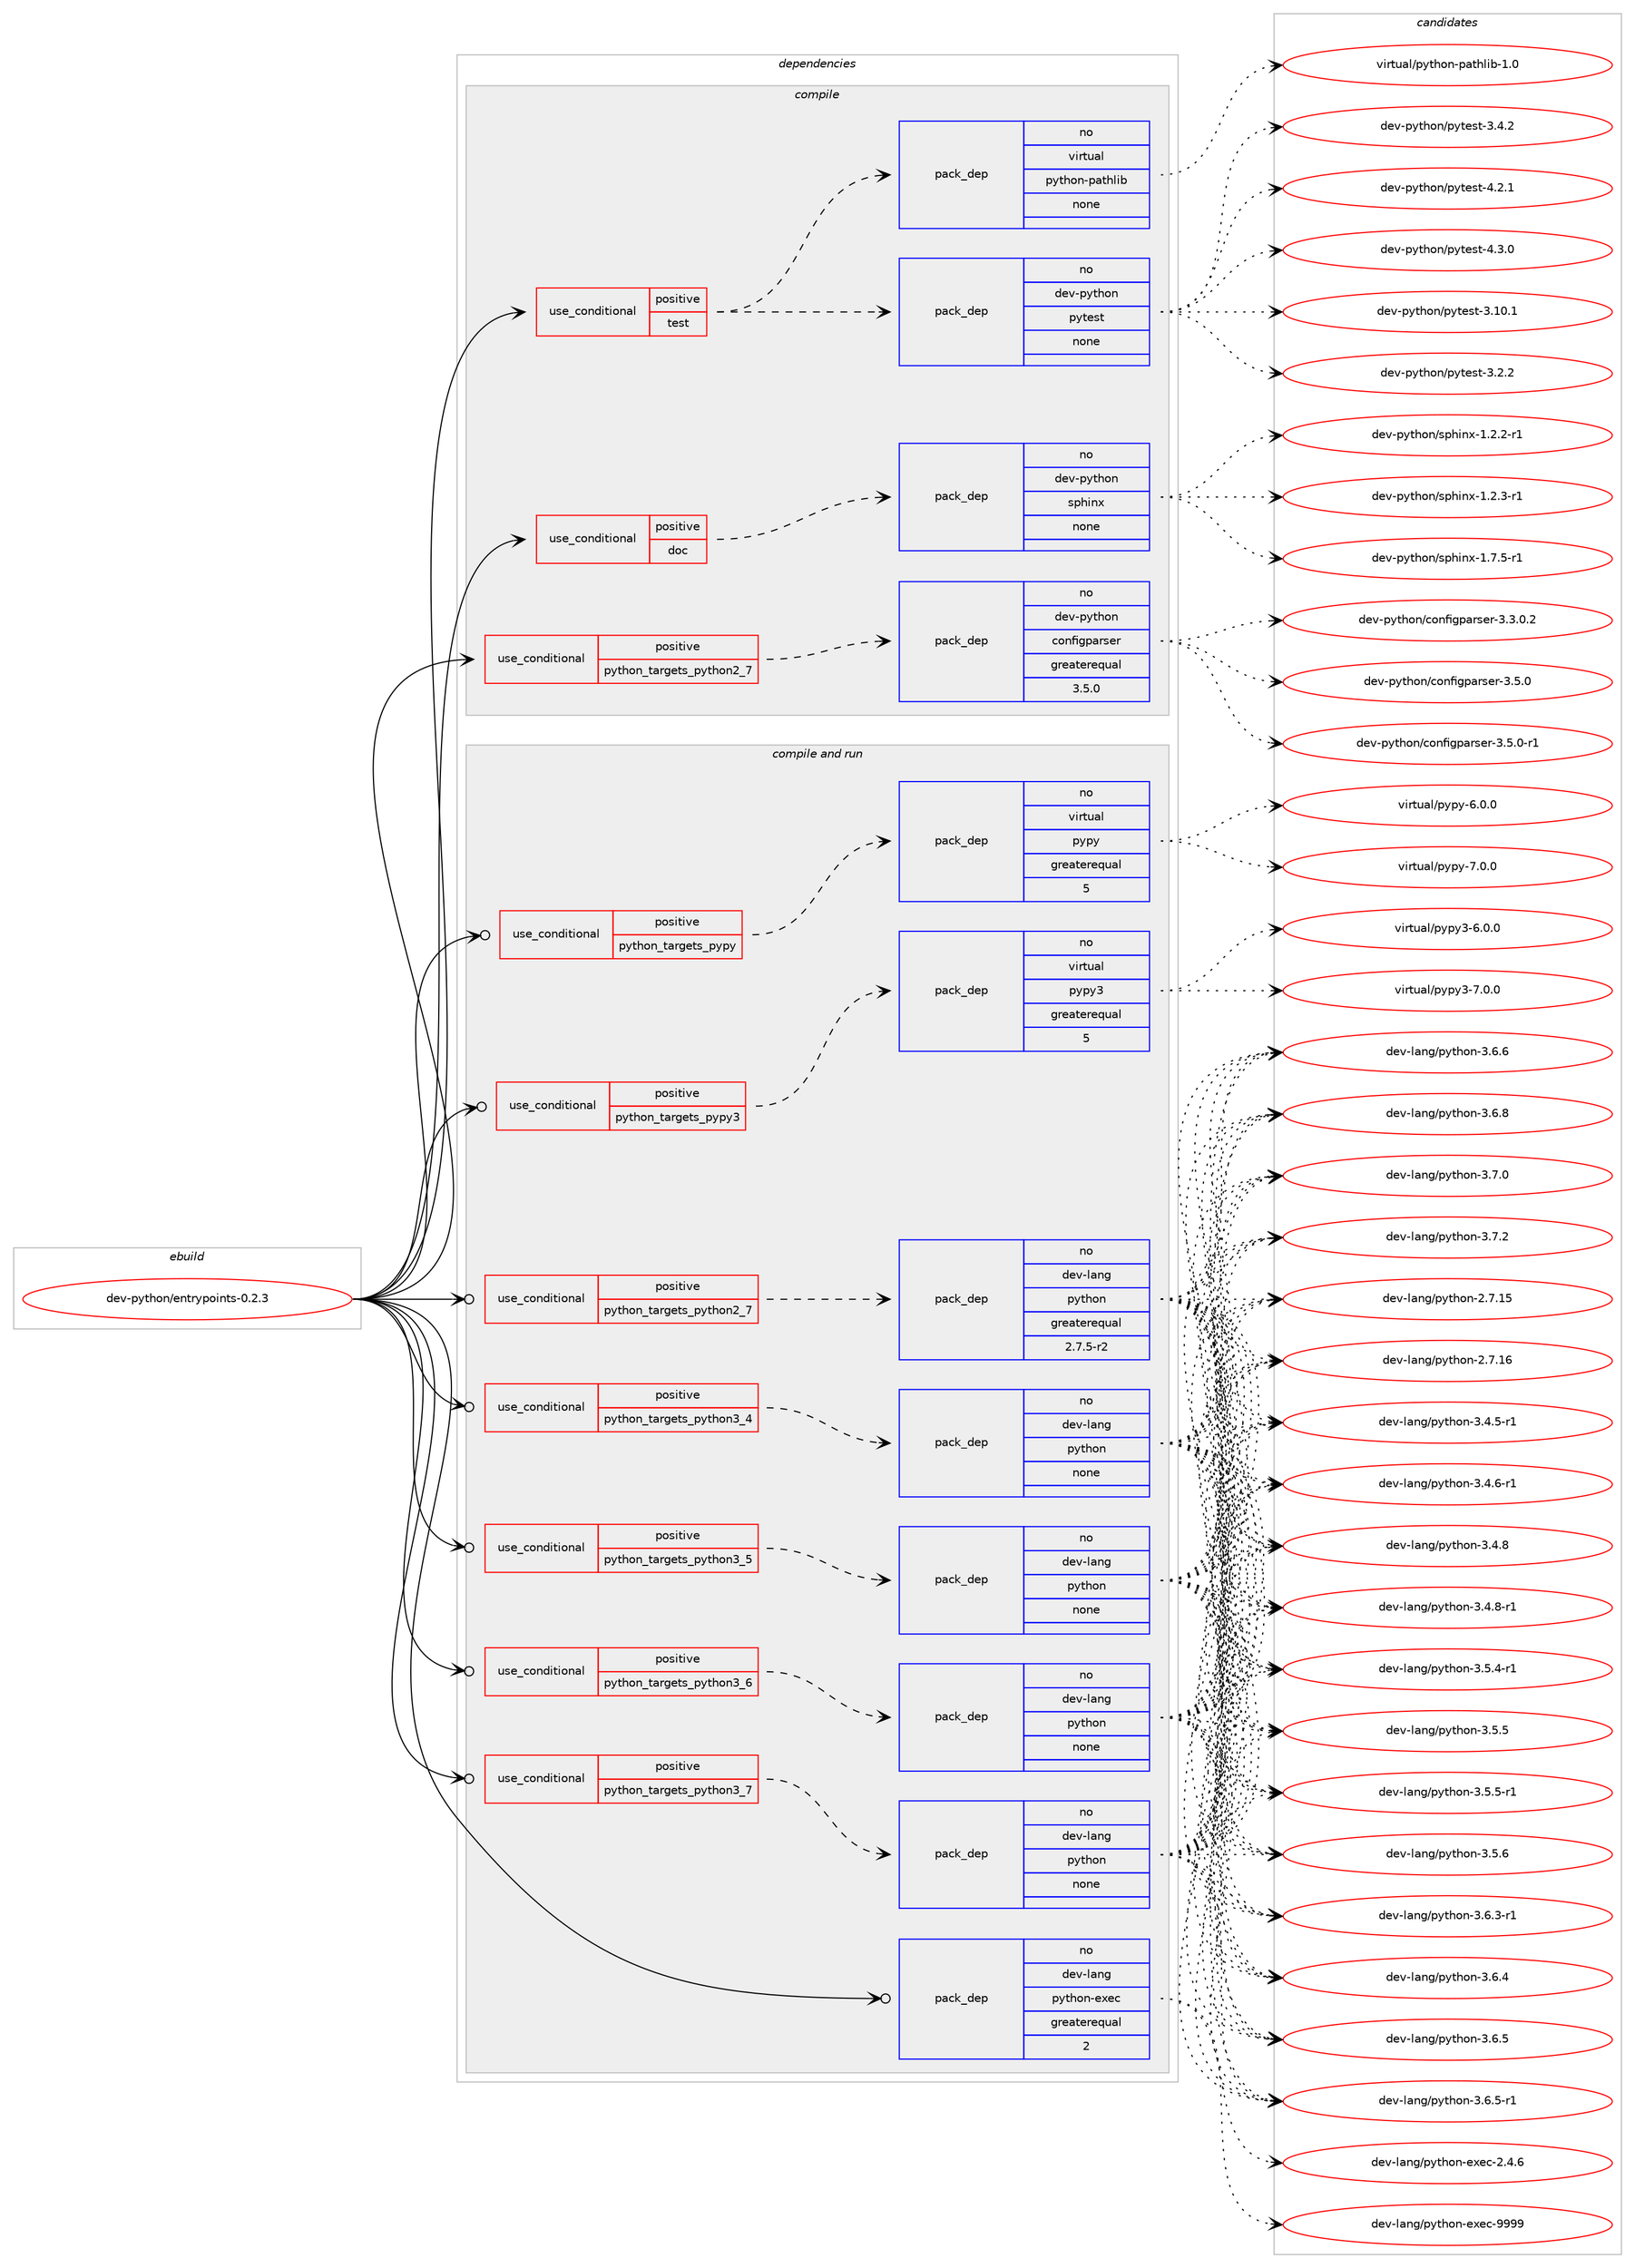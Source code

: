 digraph prolog {

# *************
# Graph options
# *************

newrank=true;
concentrate=true;
compound=true;
graph [rankdir=LR,fontname=Helvetica,fontsize=10,ranksep=1.5];#, ranksep=2.5, nodesep=0.2];
edge  [arrowhead=vee];
node  [fontname=Helvetica,fontsize=10];

# **********
# The ebuild
# **********

subgraph cluster_leftcol {
color=gray;
rank=same;
label=<<i>ebuild</i>>;
id [label="dev-python/entrypoints-0.2.3", color=red, width=4, href="../dev-python/entrypoints-0.2.3.svg"];
}

# ****************
# The dependencies
# ****************

subgraph cluster_midcol {
color=gray;
label=<<i>dependencies</i>>;
subgraph cluster_compile {
fillcolor="#eeeeee";
style=filled;
label=<<i>compile</i>>;
subgraph cond373904 {
dependency1407973 [label=<<TABLE BORDER="0" CELLBORDER="1" CELLSPACING="0" CELLPADDING="4"><TR><TD ROWSPAN="3" CELLPADDING="10">use_conditional</TD></TR><TR><TD>positive</TD></TR><TR><TD>doc</TD></TR></TABLE>>, shape=none, color=red];
subgraph pack1010811 {
dependency1407974 [label=<<TABLE BORDER="0" CELLBORDER="1" CELLSPACING="0" CELLPADDING="4" WIDTH="220"><TR><TD ROWSPAN="6" CELLPADDING="30">pack_dep</TD></TR><TR><TD WIDTH="110">no</TD></TR><TR><TD>dev-python</TD></TR><TR><TD>sphinx</TD></TR><TR><TD>none</TD></TR><TR><TD></TD></TR></TABLE>>, shape=none, color=blue];
}
dependency1407973:e -> dependency1407974:w [weight=20,style="dashed",arrowhead="vee"];
}
id:e -> dependency1407973:w [weight=20,style="solid",arrowhead="vee"];
subgraph cond373905 {
dependency1407975 [label=<<TABLE BORDER="0" CELLBORDER="1" CELLSPACING="0" CELLPADDING="4"><TR><TD ROWSPAN="3" CELLPADDING="10">use_conditional</TD></TR><TR><TD>positive</TD></TR><TR><TD>python_targets_python2_7</TD></TR></TABLE>>, shape=none, color=red];
subgraph pack1010812 {
dependency1407976 [label=<<TABLE BORDER="0" CELLBORDER="1" CELLSPACING="0" CELLPADDING="4" WIDTH="220"><TR><TD ROWSPAN="6" CELLPADDING="30">pack_dep</TD></TR><TR><TD WIDTH="110">no</TD></TR><TR><TD>dev-python</TD></TR><TR><TD>configparser</TD></TR><TR><TD>greaterequal</TD></TR><TR><TD>3.5.0</TD></TR></TABLE>>, shape=none, color=blue];
}
dependency1407975:e -> dependency1407976:w [weight=20,style="dashed",arrowhead="vee"];
}
id:e -> dependency1407975:w [weight=20,style="solid",arrowhead="vee"];
subgraph cond373906 {
dependency1407977 [label=<<TABLE BORDER="0" CELLBORDER="1" CELLSPACING="0" CELLPADDING="4"><TR><TD ROWSPAN="3" CELLPADDING="10">use_conditional</TD></TR><TR><TD>positive</TD></TR><TR><TD>test</TD></TR></TABLE>>, shape=none, color=red];
subgraph pack1010813 {
dependency1407978 [label=<<TABLE BORDER="0" CELLBORDER="1" CELLSPACING="0" CELLPADDING="4" WIDTH="220"><TR><TD ROWSPAN="6" CELLPADDING="30">pack_dep</TD></TR><TR><TD WIDTH="110">no</TD></TR><TR><TD>dev-python</TD></TR><TR><TD>pytest</TD></TR><TR><TD>none</TD></TR><TR><TD></TD></TR></TABLE>>, shape=none, color=blue];
}
dependency1407977:e -> dependency1407978:w [weight=20,style="dashed",arrowhead="vee"];
subgraph pack1010814 {
dependency1407979 [label=<<TABLE BORDER="0" CELLBORDER="1" CELLSPACING="0" CELLPADDING="4" WIDTH="220"><TR><TD ROWSPAN="6" CELLPADDING="30">pack_dep</TD></TR><TR><TD WIDTH="110">no</TD></TR><TR><TD>virtual</TD></TR><TR><TD>python-pathlib</TD></TR><TR><TD>none</TD></TR><TR><TD></TD></TR></TABLE>>, shape=none, color=blue];
}
dependency1407977:e -> dependency1407979:w [weight=20,style="dashed",arrowhead="vee"];
}
id:e -> dependency1407977:w [weight=20,style="solid",arrowhead="vee"];
}
subgraph cluster_compileandrun {
fillcolor="#eeeeee";
style=filled;
label=<<i>compile and run</i>>;
subgraph cond373907 {
dependency1407980 [label=<<TABLE BORDER="0" CELLBORDER="1" CELLSPACING="0" CELLPADDING="4"><TR><TD ROWSPAN="3" CELLPADDING="10">use_conditional</TD></TR><TR><TD>positive</TD></TR><TR><TD>python_targets_pypy</TD></TR></TABLE>>, shape=none, color=red];
subgraph pack1010815 {
dependency1407981 [label=<<TABLE BORDER="0" CELLBORDER="1" CELLSPACING="0" CELLPADDING="4" WIDTH="220"><TR><TD ROWSPAN="6" CELLPADDING="30">pack_dep</TD></TR><TR><TD WIDTH="110">no</TD></TR><TR><TD>virtual</TD></TR><TR><TD>pypy</TD></TR><TR><TD>greaterequal</TD></TR><TR><TD>5</TD></TR></TABLE>>, shape=none, color=blue];
}
dependency1407980:e -> dependency1407981:w [weight=20,style="dashed",arrowhead="vee"];
}
id:e -> dependency1407980:w [weight=20,style="solid",arrowhead="odotvee"];
subgraph cond373908 {
dependency1407982 [label=<<TABLE BORDER="0" CELLBORDER="1" CELLSPACING="0" CELLPADDING="4"><TR><TD ROWSPAN="3" CELLPADDING="10">use_conditional</TD></TR><TR><TD>positive</TD></TR><TR><TD>python_targets_pypy3</TD></TR></TABLE>>, shape=none, color=red];
subgraph pack1010816 {
dependency1407983 [label=<<TABLE BORDER="0" CELLBORDER="1" CELLSPACING="0" CELLPADDING="4" WIDTH="220"><TR><TD ROWSPAN="6" CELLPADDING="30">pack_dep</TD></TR><TR><TD WIDTH="110">no</TD></TR><TR><TD>virtual</TD></TR><TR><TD>pypy3</TD></TR><TR><TD>greaterequal</TD></TR><TR><TD>5</TD></TR></TABLE>>, shape=none, color=blue];
}
dependency1407982:e -> dependency1407983:w [weight=20,style="dashed",arrowhead="vee"];
}
id:e -> dependency1407982:w [weight=20,style="solid",arrowhead="odotvee"];
subgraph cond373909 {
dependency1407984 [label=<<TABLE BORDER="0" CELLBORDER="1" CELLSPACING="0" CELLPADDING="4"><TR><TD ROWSPAN="3" CELLPADDING="10">use_conditional</TD></TR><TR><TD>positive</TD></TR><TR><TD>python_targets_python2_7</TD></TR></TABLE>>, shape=none, color=red];
subgraph pack1010817 {
dependency1407985 [label=<<TABLE BORDER="0" CELLBORDER="1" CELLSPACING="0" CELLPADDING="4" WIDTH="220"><TR><TD ROWSPAN="6" CELLPADDING="30">pack_dep</TD></TR><TR><TD WIDTH="110">no</TD></TR><TR><TD>dev-lang</TD></TR><TR><TD>python</TD></TR><TR><TD>greaterequal</TD></TR><TR><TD>2.7.5-r2</TD></TR></TABLE>>, shape=none, color=blue];
}
dependency1407984:e -> dependency1407985:w [weight=20,style="dashed",arrowhead="vee"];
}
id:e -> dependency1407984:w [weight=20,style="solid",arrowhead="odotvee"];
subgraph cond373910 {
dependency1407986 [label=<<TABLE BORDER="0" CELLBORDER="1" CELLSPACING="0" CELLPADDING="4"><TR><TD ROWSPAN="3" CELLPADDING="10">use_conditional</TD></TR><TR><TD>positive</TD></TR><TR><TD>python_targets_python3_4</TD></TR></TABLE>>, shape=none, color=red];
subgraph pack1010818 {
dependency1407987 [label=<<TABLE BORDER="0" CELLBORDER="1" CELLSPACING="0" CELLPADDING="4" WIDTH="220"><TR><TD ROWSPAN="6" CELLPADDING="30">pack_dep</TD></TR><TR><TD WIDTH="110">no</TD></TR><TR><TD>dev-lang</TD></TR><TR><TD>python</TD></TR><TR><TD>none</TD></TR><TR><TD></TD></TR></TABLE>>, shape=none, color=blue];
}
dependency1407986:e -> dependency1407987:w [weight=20,style="dashed",arrowhead="vee"];
}
id:e -> dependency1407986:w [weight=20,style="solid",arrowhead="odotvee"];
subgraph cond373911 {
dependency1407988 [label=<<TABLE BORDER="0" CELLBORDER="1" CELLSPACING="0" CELLPADDING="4"><TR><TD ROWSPAN="3" CELLPADDING="10">use_conditional</TD></TR><TR><TD>positive</TD></TR><TR><TD>python_targets_python3_5</TD></TR></TABLE>>, shape=none, color=red];
subgraph pack1010819 {
dependency1407989 [label=<<TABLE BORDER="0" CELLBORDER="1" CELLSPACING="0" CELLPADDING="4" WIDTH="220"><TR><TD ROWSPAN="6" CELLPADDING="30">pack_dep</TD></TR><TR><TD WIDTH="110">no</TD></TR><TR><TD>dev-lang</TD></TR><TR><TD>python</TD></TR><TR><TD>none</TD></TR><TR><TD></TD></TR></TABLE>>, shape=none, color=blue];
}
dependency1407988:e -> dependency1407989:w [weight=20,style="dashed",arrowhead="vee"];
}
id:e -> dependency1407988:w [weight=20,style="solid",arrowhead="odotvee"];
subgraph cond373912 {
dependency1407990 [label=<<TABLE BORDER="0" CELLBORDER="1" CELLSPACING="0" CELLPADDING="4"><TR><TD ROWSPAN="3" CELLPADDING="10">use_conditional</TD></TR><TR><TD>positive</TD></TR><TR><TD>python_targets_python3_6</TD></TR></TABLE>>, shape=none, color=red];
subgraph pack1010820 {
dependency1407991 [label=<<TABLE BORDER="0" CELLBORDER="1" CELLSPACING="0" CELLPADDING="4" WIDTH="220"><TR><TD ROWSPAN="6" CELLPADDING="30">pack_dep</TD></TR><TR><TD WIDTH="110">no</TD></TR><TR><TD>dev-lang</TD></TR><TR><TD>python</TD></TR><TR><TD>none</TD></TR><TR><TD></TD></TR></TABLE>>, shape=none, color=blue];
}
dependency1407990:e -> dependency1407991:w [weight=20,style="dashed",arrowhead="vee"];
}
id:e -> dependency1407990:w [weight=20,style="solid",arrowhead="odotvee"];
subgraph cond373913 {
dependency1407992 [label=<<TABLE BORDER="0" CELLBORDER="1" CELLSPACING="0" CELLPADDING="4"><TR><TD ROWSPAN="3" CELLPADDING="10">use_conditional</TD></TR><TR><TD>positive</TD></TR><TR><TD>python_targets_python3_7</TD></TR></TABLE>>, shape=none, color=red];
subgraph pack1010821 {
dependency1407993 [label=<<TABLE BORDER="0" CELLBORDER="1" CELLSPACING="0" CELLPADDING="4" WIDTH="220"><TR><TD ROWSPAN="6" CELLPADDING="30">pack_dep</TD></TR><TR><TD WIDTH="110">no</TD></TR><TR><TD>dev-lang</TD></TR><TR><TD>python</TD></TR><TR><TD>none</TD></TR><TR><TD></TD></TR></TABLE>>, shape=none, color=blue];
}
dependency1407992:e -> dependency1407993:w [weight=20,style="dashed",arrowhead="vee"];
}
id:e -> dependency1407992:w [weight=20,style="solid",arrowhead="odotvee"];
subgraph pack1010822 {
dependency1407994 [label=<<TABLE BORDER="0" CELLBORDER="1" CELLSPACING="0" CELLPADDING="4" WIDTH="220"><TR><TD ROWSPAN="6" CELLPADDING="30">pack_dep</TD></TR><TR><TD WIDTH="110">no</TD></TR><TR><TD>dev-lang</TD></TR><TR><TD>python-exec</TD></TR><TR><TD>greaterequal</TD></TR><TR><TD>2</TD></TR></TABLE>>, shape=none, color=blue];
}
id:e -> dependency1407994:w [weight=20,style="solid",arrowhead="odotvee"];
}
subgraph cluster_run {
fillcolor="#eeeeee";
style=filled;
label=<<i>run</i>>;
}
}

# **************
# The candidates
# **************

subgraph cluster_choices {
rank=same;
color=gray;
label=<<i>candidates</i>>;

subgraph choice1010811 {
color=black;
nodesep=1;
choice10010111845112121116104111110471151121041051101204549465046504511449 [label="dev-python/sphinx-1.2.2-r1", color=red, width=4,href="../dev-python/sphinx-1.2.2-r1.svg"];
choice10010111845112121116104111110471151121041051101204549465046514511449 [label="dev-python/sphinx-1.2.3-r1", color=red, width=4,href="../dev-python/sphinx-1.2.3-r1.svg"];
choice10010111845112121116104111110471151121041051101204549465546534511449 [label="dev-python/sphinx-1.7.5-r1", color=red, width=4,href="../dev-python/sphinx-1.7.5-r1.svg"];
dependency1407974:e -> choice10010111845112121116104111110471151121041051101204549465046504511449:w [style=dotted,weight="100"];
dependency1407974:e -> choice10010111845112121116104111110471151121041051101204549465046514511449:w [style=dotted,weight="100"];
dependency1407974:e -> choice10010111845112121116104111110471151121041051101204549465546534511449:w [style=dotted,weight="100"];
}
subgraph choice1010812 {
color=black;
nodesep=1;
choice100101118451121211161041111104799111110102105103112971141151011144551465146484650 [label="dev-python/configparser-3.3.0.2", color=red, width=4,href="../dev-python/configparser-3.3.0.2.svg"];
choice10010111845112121116104111110479911111010210510311297114115101114455146534648 [label="dev-python/configparser-3.5.0", color=red, width=4,href="../dev-python/configparser-3.5.0.svg"];
choice100101118451121211161041111104799111110102105103112971141151011144551465346484511449 [label="dev-python/configparser-3.5.0-r1", color=red, width=4,href="../dev-python/configparser-3.5.0-r1.svg"];
dependency1407976:e -> choice100101118451121211161041111104799111110102105103112971141151011144551465146484650:w [style=dotted,weight="100"];
dependency1407976:e -> choice10010111845112121116104111110479911111010210510311297114115101114455146534648:w [style=dotted,weight="100"];
dependency1407976:e -> choice100101118451121211161041111104799111110102105103112971141151011144551465346484511449:w [style=dotted,weight="100"];
}
subgraph choice1010813 {
color=black;
nodesep=1;
choice100101118451121211161041111104711212111610111511645514649484649 [label="dev-python/pytest-3.10.1", color=red, width=4,href="../dev-python/pytest-3.10.1.svg"];
choice1001011184511212111610411111047112121116101115116455146504650 [label="dev-python/pytest-3.2.2", color=red, width=4,href="../dev-python/pytest-3.2.2.svg"];
choice1001011184511212111610411111047112121116101115116455146524650 [label="dev-python/pytest-3.4.2", color=red, width=4,href="../dev-python/pytest-3.4.2.svg"];
choice1001011184511212111610411111047112121116101115116455246504649 [label="dev-python/pytest-4.2.1", color=red, width=4,href="../dev-python/pytest-4.2.1.svg"];
choice1001011184511212111610411111047112121116101115116455246514648 [label="dev-python/pytest-4.3.0", color=red, width=4,href="../dev-python/pytest-4.3.0.svg"];
dependency1407978:e -> choice100101118451121211161041111104711212111610111511645514649484649:w [style=dotted,weight="100"];
dependency1407978:e -> choice1001011184511212111610411111047112121116101115116455146504650:w [style=dotted,weight="100"];
dependency1407978:e -> choice1001011184511212111610411111047112121116101115116455146524650:w [style=dotted,weight="100"];
dependency1407978:e -> choice1001011184511212111610411111047112121116101115116455246504649:w [style=dotted,weight="100"];
dependency1407978:e -> choice1001011184511212111610411111047112121116101115116455246514648:w [style=dotted,weight="100"];
}
subgraph choice1010814 {
color=black;
nodesep=1;
choice118105114116117971084711212111610411111045112971161041081059845494648 [label="virtual/python-pathlib-1.0", color=red, width=4,href="../virtual/python-pathlib-1.0.svg"];
dependency1407979:e -> choice118105114116117971084711212111610411111045112971161041081059845494648:w [style=dotted,weight="100"];
}
subgraph choice1010815 {
color=black;
nodesep=1;
choice1181051141161179710847112121112121455446484648 [label="virtual/pypy-6.0.0", color=red, width=4,href="../virtual/pypy-6.0.0.svg"];
choice1181051141161179710847112121112121455546484648 [label="virtual/pypy-7.0.0", color=red, width=4,href="../virtual/pypy-7.0.0.svg"];
dependency1407981:e -> choice1181051141161179710847112121112121455446484648:w [style=dotted,weight="100"];
dependency1407981:e -> choice1181051141161179710847112121112121455546484648:w [style=dotted,weight="100"];
}
subgraph choice1010816 {
color=black;
nodesep=1;
choice118105114116117971084711212111212151455446484648 [label="virtual/pypy3-6.0.0", color=red, width=4,href="../virtual/pypy3-6.0.0.svg"];
choice118105114116117971084711212111212151455546484648 [label="virtual/pypy3-7.0.0", color=red, width=4,href="../virtual/pypy3-7.0.0.svg"];
dependency1407983:e -> choice118105114116117971084711212111212151455446484648:w [style=dotted,weight="100"];
dependency1407983:e -> choice118105114116117971084711212111212151455546484648:w [style=dotted,weight="100"];
}
subgraph choice1010817 {
color=black;
nodesep=1;
choice10010111845108971101034711212111610411111045504655464953 [label="dev-lang/python-2.7.15", color=red, width=4,href="../dev-lang/python-2.7.15.svg"];
choice10010111845108971101034711212111610411111045504655464954 [label="dev-lang/python-2.7.16", color=red, width=4,href="../dev-lang/python-2.7.16.svg"];
choice1001011184510897110103471121211161041111104551465246534511449 [label="dev-lang/python-3.4.5-r1", color=red, width=4,href="../dev-lang/python-3.4.5-r1.svg"];
choice1001011184510897110103471121211161041111104551465246544511449 [label="dev-lang/python-3.4.6-r1", color=red, width=4,href="../dev-lang/python-3.4.6-r1.svg"];
choice100101118451089711010347112121116104111110455146524656 [label="dev-lang/python-3.4.8", color=red, width=4,href="../dev-lang/python-3.4.8.svg"];
choice1001011184510897110103471121211161041111104551465246564511449 [label="dev-lang/python-3.4.8-r1", color=red, width=4,href="../dev-lang/python-3.4.8-r1.svg"];
choice1001011184510897110103471121211161041111104551465346524511449 [label="dev-lang/python-3.5.4-r1", color=red, width=4,href="../dev-lang/python-3.5.4-r1.svg"];
choice100101118451089711010347112121116104111110455146534653 [label="dev-lang/python-3.5.5", color=red, width=4,href="../dev-lang/python-3.5.5.svg"];
choice1001011184510897110103471121211161041111104551465346534511449 [label="dev-lang/python-3.5.5-r1", color=red, width=4,href="../dev-lang/python-3.5.5-r1.svg"];
choice100101118451089711010347112121116104111110455146534654 [label="dev-lang/python-3.5.6", color=red, width=4,href="../dev-lang/python-3.5.6.svg"];
choice1001011184510897110103471121211161041111104551465446514511449 [label="dev-lang/python-3.6.3-r1", color=red, width=4,href="../dev-lang/python-3.6.3-r1.svg"];
choice100101118451089711010347112121116104111110455146544652 [label="dev-lang/python-3.6.4", color=red, width=4,href="../dev-lang/python-3.6.4.svg"];
choice100101118451089711010347112121116104111110455146544653 [label="dev-lang/python-3.6.5", color=red, width=4,href="../dev-lang/python-3.6.5.svg"];
choice1001011184510897110103471121211161041111104551465446534511449 [label="dev-lang/python-3.6.5-r1", color=red, width=4,href="../dev-lang/python-3.6.5-r1.svg"];
choice100101118451089711010347112121116104111110455146544654 [label="dev-lang/python-3.6.6", color=red, width=4,href="../dev-lang/python-3.6.6.svg"];
choice100101118451089711010347112121116104111110455146544656 [label="dev-lang/python-3.6.8", color=red, width=4,href="../dev-lang/python-3.6.8.svg"];
choice100101118451089711010347112121116104111110455146554648 [label="dev-lang/python-3.7.0", color=red, width=4,href="../dev-lang/python-3.7.0.svg"];
choice100101118451089711010347112121116104111110455146554650 [label="dev-lang/python-3.7.2", color=red, width=4,href="../dev-lang/python-3.7.2.svg"];
dependency1407985:e -> choice10010111845108971101034711212111610411111045504655464953:w [style=dotted,weight="100"];
dependency1407985:e -> choice10010111845108971101034711212111610411111045504655464954:w [style=dotted,weight="100"];
dependency1407985:e -> choice1001011184510897110103471121211161041111104551465246534511449:w [style=dotted,weight="100"];
dependency1407985:e -> choice1001011184510897110103471121211161041111104551465246544511449:w [style=dotted,weight="100"];
dependency1407985:e -> choice100101118451089711010347112121116104111110455146524656:w [style=dotted,weight="100"];
dependency1407985:e -> choice1001011184510897110103471121211161041111104551465246564511449:w [style=dotted,weight="100"];
dependency1407985:e -> choice1001011184510897110103471121211161041111104551465346524511449:w [style=dotted,weight="100"];
dependency1407985:e -> choice100101118451089711010347112121116104111110455146534653:w [style=dotted,weight="100"];
dependency1407985:e -> choice1001011184510897110103471121211161041111104551465346534511449:w [style=dotted,weight="100"];
dependency1407985:e -> choice100101118451089711010347112121116104111110455146534654:w [style=dotted,weight="100"];
dependency1407985:e -> choice1001011184510897110103471121211161041111104551465446514511449:w [style=dotted,weight="100"];
dependency1407985:e -> choice100101118451089711010347112121116104111110455146544652:w [style=dotted,weight="100"];
dependency1407985:e -> choice100101118451089711010347112121116104111110455146544653:w [style=dotted,weight="100"];
dependency1407985:e -> choice1001011184510897110103471121211161041111104551465446534511449:w [style=dotted,weight="100"];
dependency1407985:e -> choice100101118451089711010347112121116104111110455146544654:w [style=dotted,weight="100"];
dependency1407985:e -> choice100101118451089711010347112121116104111110455146544656:w [style=dotted,weight="100"];
dependency1407985:e -> choice100101118451089711010347112121116104111110455146554648:w [style=dotted,weight="100"];
dependency1407985:e -> choice100101118451089711010347112121116104111110455146554650:w [style=dotted,weight="100"];
}
subgraph choice1010818 {
color=black;
nodesep=1;
choice10010111845108971101034711212111610411111045504655464953 [label="dev-lang/python-2.7.15", color=red, width=4,href="../dev-lang/python-2.7.15.svg"];
choice10010111845108971101034711212111610411111045504655464954 [label="dev-lang/python-2.7.16", color=red, width=4,href="../dev-lang/python-2.7.16.svg"];
choice1001011184510897110103471121211161041111104551465246534511449 [label="dev-lang/python-3.4.5-r1", color=red, width=4,href="../dev-lang/python-3.4.5-r1.svg"];
choice1001011184510897110103471121211161041111104551465246544511449 [label="dev-lang/python-3.4.6-r1", color=red, width=4,href="../dev-lang/python-3.4.6-r1.svg"];
choice100101118451089711010347112121116104111110455146524656 [label="dev-lang/python-3.4.8", color=red, width=4,href="../dev-lang/python-3.4.8.svg"];
choice1001011184510897110103471121211161041111104551465246564511449 [label="dev-lang/python-3.4.8-r1", color=red, width=4,href="../dev-lang/python-3.4.8-r1.svg"];
choice1001011184510897110103471121211161041111104551465346524511449 [label="dev-lang/python-3.5.4-r1", color=red, width=4,href="../dev-lang/python-3.5.4-r1.svg"];
choice100101118451089711010347112121116104111110455146534653 [label="dev-lang/python-3.5.5", color=red, width=4,href="../dev-lang/python-3.5.5.svg"];
choice1001011184510897110103471121211161041111104551465346534511449 [label="dev-lang/python-3.5.5-r1", color=red, width=4,href="../dev-lang/python-3.5.5-r1.svg"];
choice100101118451089711010347112121116104111110455146534654 [label="dev-lang/python-3.5.6", color=red, width=4,href="../dev-lang/python-3.5.6.svg"];
choice1001011184510897110103471121211161041111104551465446514511449 [label="dev-lang/python-3.6.3-r1", color=red, width=4,href="../dev-lang/python-3.6.3-r1.svg"];
choice100101118451089711010347112121116104111110455146544652 [label="dev-lang/python-3.6.4", color=red, width=4,href="../dev-lang/python-3.6.4.svg"];
choice100101118451089711010347112121116104111110455146544653 [label="dev-lang/python-3.6.5", color=red, width=4,href="../dev-lang/python-3.6.5.svg"];
choice1001011184510897110103471121211161041111104551465446534511449 [label="dev-lang/python-3.6.5-r1", color=red, width=4,href="../dev-lang/python-3.6.5-r1.svg"];
choice100101118451089711010347112121116104111110455146544654 [label="dev-lang/python-3.6.6", color=red, width=4,href="../dev-lang/python-3.6.6.svg"];
choice100101118451089711010347112121116104111110455146544656 [label="dev-lang/python-3.6.8", color=red, width=4,href="../dev-lang/python-3.6.8.svg"];
choice100101118451089711010347112121116104111110455146554648 [label="dev-lang/python-3.7.0", color=red, width=4,href="../dev-lang/python-3.7.0.svg"];
choice100101118451089711010347112121116104111110455146554650 [label="dev-lang/python-3.7.2", color=red, width=4,href="../dev-lang/python-3.7.2.svg"];
dependency1407987:e -> choice10010111845108971101034711212111610411111045504655464953:w [style=dotted,weight="100"];
dependency1407987:e -> choice10010111845108971101034711212111610411111045504655464954:w [style=dotted,weight="100"];
dependency1407987:e -> choice1001011184510897110103471121211161041111104551465246534511449:w [style=dotted,weight="100"];
dependency1407987:e -> choice1001011184510897110103471121211161041111104551465246544511449:w [style=dotted,weight="100"];
dependency1407987:e -> choice100101118451089711010347112121116104111110455146524656:w [style=dotted,weight="100"];
dependency1407987:e -> choice1001011184510897110103471121211161041111104551465246564511449:w [style=dotted,weight="100"];
dependency1407987:e -> choice1001011184510897110103471121211161041111104551465346524511449:w [style=dotted,weight="100"];
dependency1407987:e -> choice100101118451089711010347112121116104111110455146534653:w [style=dotted,weight="100"];
dependency1407987:e -> choice1001011184510897110103471121211161041111104551465346534511449:w [style=dotted,weight="100"];
dependency1407987:e -> choice100101118451089711010347112121116104111110455146534654:w [style=dotted,weight="100"];
dependency1407987:e -> choice1001011184510897110103471121211161041111104551465446514511449:w [style=dotted,weight="100"];
dependency1407987:e -> choice100101118451089711010347112121116104111110455146544652:w [style=dotted,weight="100"];
dependency1407987:e -> choice100101118451089711010347112121116104111110455146544653:w [style=dotted,weight="100"];
dependency1407987:e -> choice1001011184510897110103471121211161041111104551465446534511449:w [style=dotted,weight="100"];
dependency1407987:e -> choice100101118451089711010347112121116104111110455146544654:w [style=dotted,weight="100"];
dependency1407987:e -> choice100101118451089711010347112121116104111110455146544656:w [style=dotted,weight="100"];
dependency1407987:e -> choice100101118451089711010347112121116104111110455146554648:w [style=dotted,weight="100"];
dependency1407987:e -> choice100101118451089711010347112121116104111110455146554650:w [style=dotted,weight="100"];
}
subgraph choice1010819 {
color=black;
nodesep=1;
choice10010111845108971101034711212111610411111045504655464953 [label="dev-lang/python-2.7.15", color=red, width=4,href="../dev-lang/python-2.7.15.svg"];
choice10010111845108971101034711212111610411111045504655464954 [label="dev-lang/python-2.7.16", color=red, width=4,href="../dev-lang/python-2.7.16.svg"];
choice1001011184510897110103471121211161041111104551465246534511449 [label="dev-lang/python-3.4.5-r1", color=red, width=4,href="../dev-lang/python-3.4.5-r1.svg"];
choice1001011184510897110103471121211161041111104551465246544511449 [label="dev-lang/python-3.4.6-r1", color=red, width=4,href="../dev-lang/python-3.4.6-r1.svg"];
choice100101118451089711010347112121116104111110455146524656 [label="dev-lang/python-3.4.8", color=red, width=4,href="../dev-lang/python-3.4.8.svg"];
choice1001011184510897110103471121211161041111104551465246564511449 [label="dev-lang/python-3.4.8-r1", color=red, width=4,href="../dev-lang/python-3.4.8-r1.svg"];
choice1001011184510897110103471121211161041111104551465346524511449 [label="dev-lang/python-3.5.4-r1", color=red, width=4,href="../dev-lang/python-3.5.4-r1.svg"];
choice100101118451089711010347112121116104111110455146534653 [label="dev-lang/python-3.5.5", color=red, width=4,href="../dev-lang/python-3.5.5.svg"];
choice1001011184510897110103471121211161041111104551465346534511449 [label="dev-lang/python-3.5.5-r1", color=red, width=4,href="../dev-lang/python-3.5.5-r1.svg"];
choice100101118451089711010347112121116104111110455146534654 [label="dev-lang/python-3.5.6", color=red, width=4,href="../dev-lang/python-3.5.6.svg"];
choice1001011184510897110103471121211161041111104551465446514511449 [label="dev-lang/python-3.6.3-r1", color=red, width=4,href="../dev-lang/python-3.6.3-r1.svg"];
choice100101118451089711010347112121116104111110455146544652 [label="dev-lang/python-3.6.4", color=red, width=4,href="../dev-lang/python-3.6.4.svg"];
choice100101118451089711010347112121116104111110455146544653 [label="dev-lang/python-3.6.5", color=red, width=4,href="../dev-lang/python-3.6.5.svg"];
choice1001011184510897110103471121211161041111104551465446534511449 [label="dev-lang/python-3.6.5-r1", color=red, width=4,href="../dev-lang/python-3.6.5-r1.svg"];
choice100101118451089711010347112121116104111110455146544654 [label="dev-lang/python-3.6.6", color=red, width=4,href="../dev-lang/python-3.6.6.svg"];
choice100101118451089711010347112121116104111110455146544656 [label="dev-lang/python-3.6.8", color=red, width=4,href="../dev-lang/python-3.6.8.svg"];
choice100101118451089711010347112121116104111110455146554648 [label="dev-lang/python-3.7.0", color=red, width=4,href="../dev-lang/python-3.7.0.svg"];
choice100101118451089711010347112121116104111110455146554650 [label="dev-lang/python-3.7.2", color=red, width=4,href="../dev-lang/python-3.7.2.svg"];
dependency1407989:e -> choice10010111845108971101034711212111610411111045504655464953:w [style=dotted,weight="100"];
dependency1407989:e -> choice10010111845108971101034711212111610411111045504655464954:w [style=dotted,weight="100"];
dependency1407989:e -> choice1001011184510897110103471121211161041111104551465246534511449:w [style=dotted,weight="100"];
dependency1407989:e -> choice1001011184510897110103471121211161041111104551465246544511449:w [style=dotted,weight="100"];
dependency1407989:e -> choice100101118451089711010347112121116104111110455146524656:w [style=dotted,weight="100"];
dependency1407989:e -> choice1001011184510897110103471121211161041111104551465246564511449:w [style=dotted,weight="100"];
dependency1407989:e -> choice1001011184510897110103471121211161041111104551465346524511449:w [style=dotted,weight="100"];
dependency1407989:e -> choice100101118451089711010347112121116104111110455146534653:w [style=dotted,weight="100"];
dependency1407989:e -> choice1001011184510897110103471121211161041111104551465346534511449:w [style=dotted,weight="100"];
dependency1407989:e -> choice100101118451089711010347112121116104111110455146534654:w [style=dotted,weight="100"];
dependency1407989:e -> choice1001011184510897110103471121211161041111104551465446514511449:w [style=dotted,weight="100"];
dependency1407989:e -> choice100101118451089711010347112121116104111110455146544652:w [style=dotted,weight="100"];
dependency1407989:e -> choice100101118451089711010347112121116104111110455146544653:w [style=dotted,weight="100"];
dependency1407989:e -> choice1001011184510897110103471121211161041111104551465446534511449:w [style=dotted,weight="100"];
dependency1407989:e -> choice100101118451089711010347112121116104111110455146544654:w [style=dotted,weight="100"];
dependency1407989:e -> choice100101118451089711010347112121116104111110455146544656:w [style=dotted,weight="100"];
dependency1407989:e -> choice100101118451089711010347112121116104111110455146554648:w [style=dotted,weight="100"];
dependency1407989:e -> choice100101118451089711010347112121116104111110455146554650:w [style=dotted,weight="100"];
}
subgraph choice1010820 {
color=black;
nodesep=1;
choice10010111845108971101034711212111610411111045504655464953 [label="dev-lang/python-2.7.15", color=red, width=4,href="../dev-lang/python-2.7.15.svg"];
choice10010111845108971101034711212111610411111045504655464954 [label="dev-lang/python-2.7.16", color=red, width=4,href="../dev-lang/python-2.7.16.svg"];
choice1001011184510897110103471121211161041111104551465246534511449 [label="dev-lang/python-3.4.5-r1", color=red, width=4,href="../dev-lang/python-3.4.5-r1.svg"];
choice1001011184510897110103471121211161041111104551465246544511449 [label="dev-lang/python-3.4.6-r1", color=red, width=4,href="../dev-lang/python-3.4.6-r1.svg"];
choice100101118451089711010347112121116104111110455146524656 [label="dev-lang/python-3.4.8", color=red, width=4,href="../dev-lang/python-3.4.8.svg"];
choice1001011184510897110103471121211161041111104551465246564511449 [label="dev-lang/python-3.4.8-r1", color=red, width=4,href="../dev-lang/python-3.4.8-r1.svg"];
choice1001011184510897110103471121211161041111104551465346524511449 [label="dev-lang/python-3.5.4-r1", color=red, width=4,href="../dev-lang/python-3.5.4-r1.svg"];
choice100101118451089711010347112121116104111110455146534653 [label="dev-lang/python-3.5.5", color=red, width=4,href="../dev-lang/python-3.5.5.svg"];
choice1001011184510897110103471121211161041111104551465346534511449 [label="dev-lang/python-3.5.5-r1", color=red, width=4,href="../dev-lang/python-3.5.5-r1.svg"];
choice100101118451089711010347112121116104111110455146534654 [label="dev-lang/python-3.5.6", color=red, width=4,href="../dev-lang/python-3.5.6.svg"];
choice1001011184510897110103471121211161041111104551465446514511449 [label="dev-lang/python-3.6.3-r1", color=red, width=4,href="../dev-lang/python-3.6.3-r1.svg"];
choice100101118451089711010347112121116104111110455146544652 [label="dev-lang/python-3.6.4", color=red, width=4,href="../dev-lang/python-3.6.4.svg"];
choice100101118451089711010347112121116104111110455146544653 [label="dev-lang/python-3.6.5", color=red, width=4,href="../dev-lang/python-3.6.5.svg"];
choice1001011184510897110103471121211161041111104551465446534511449 [label="dev-lang/python-3.6.5-r1", color=red, width=4,href="../dev-lang/python-3.6.5-r1.svg"];
choice100101118451089711010347112121116104111110455146544654 [label="dev-lang/python-3.6.6", color=red, width=4,href="../dev-lang/python-3.6.6.svg"];
choice100101118451089711010347112121116104111110455146544656 [label="dev-lang/python-3.6.8", color=red, width=4,href="../dev-lang/python-3.6.8.svg"];
choice100101118451089711010347112121116104111110455146554648 [label="dev-lang/python-3.7.0", color=red, width=4,href="../dev-lang/python-3.7.0.svg"];
choice100101118451089711010347112121116104111110455146554650 [label="dev-lang/python-3.7.2", color=red, width=4,href="../dev-lang/python-3.7.2.svg"];
dependency1407991:e -> choice10010111845108971101034711212111610411111045504655464953:w [style=dotted,weight="100"];
dependency1407991:e -> choice10010111845108971101034711212111610411111045504655464954:w [style=dotted,weight="100"];
dependency1407991:e -> choice1001011184510897110103471121211161041111104551465246534511449:w [style=dotted,weight="100"];
dependency1407991:e -> choice1001011184510897110103471121211161041111104551465246544511449:w [style=dotted,weight="100"];
dependency1407991:e -> choice100101118451089711010347112121116104111110455146524656:w [style=dotted,weight="100"];
dependency1407991:e -> choice1001011184510897110103471121211161041111104551465246564511449:w [style=dotted,weight="100"];
dependency1407991:e -> choice1001011184510897110103471121211161041111104551465346524511449:w [style=dotted,weight="100"];
dependency1407991:e -> choice100101118451089711010347112121116104111110455146534653:w [style=dotted,weight="100"];
dependency1407991:e -> choice1001011184510897110103471121211161041111104551465346534511449:w [style=dotted,weight="100"];
dependency1407991:e -> choice100101118451089711010347112121116104111110455146534654:w [style=dotted,weight="100"];
dependency1407991:e -> choice1001011184510897110103471121211161041111104551465446514511449:w [style=dotted,weight="100"];
dependency1407991:e -> choice100101118451089711010347112121116104111110455146544652:w [style=dotted,weight="100"];
dependency1407991:e -> choice100101118451089711010347112121116104111110455146544653:w [style=dotted,weight="100"];
dependency1407991:e -> choice1001011184510897110103471121211161041111104551465446534511449:w [style=dotted,weight="100"];
dependency1407991:e -> choice100101118451089711010347112121116104111110455146544654:w [style=dotted,weight="100"];
dependency1407991:e -> choice100101118451089711010347112121116104111110455146544656:w [style=dotted,weight="100"];
dependency1407991:e -> choice100101118451089711010347112121116104111110455146554648:w [style=dotted,weight="100"];
dependency1407991:e -> choice100101118451089711010347112121116104111110455146554650:w [style=dotted,weight="100"];
}
subgraph choice1010821 {
color=black;
nodesep=1;
choice10010111845108971101034711212111610411111045504655464953 [label="dev-lang/python-2.7.15", color=red, width=4,href="../dev-lang/python-2.7.15.svg"];
choice10010111845108971101034711212111610411111045504655464954 [label="dev-lang/python-2.7.16", color=red, width=4,href="../dev-lang/python-2.7.16.svg"];
choice1001011184510897110103471121211161041111104551465246534511449 [label="dev-lang/python-3.4.5-r1", color=red, width=4,href="../dev-lang/python-3.4.5-r1.svg"];
choice1001011184510897110103471121211161041111104551465246544511449 [label="dev-lang/python-3.4.6-r1", color=red, width=4,href="../dev-lang/python-3.4.6-r1.svg"];
choice100101118451089711010347112121116104111110455146524656 [label="dev-lang/python-3.4.8", color=red, width=4,href="../dev-lang/python-3.4.8.svg"];
choice1001011184510897110103471121211161041111104551465246564511449 [label="dev-lang/python-3.4.8-r1", color=red, width=4,href="../dev-lang/python-3.4.8-r1.svg"];
choice1001011184510897110103471121211161041111104551465346524511449 [label="dev-lang/python-3.5.4-r1", color=red, width=4,href="../dev-lang/python-3.5.4-r1.svg"];
choice100101118451089711010347112121116104111110455146534653 [label="dev-lang/python-3.5.5", color=red, width=4,href="../dev-lang/python-3.5.5.svg"];
choice1001011184510897110103471121211161041111104551465346534511449 [label="dev-lang/python-3.5.5-r1", color=red, width=4,href="../dev-lang/python-3.5.5-r1.svg"];
choice100101118451089711010347112121116104111110455146534654 [label="dev-lang/python-3.5.6", color=red, width=4,href="../dev-lang/python-3.5.6.svg"];
choice1001011184510897110103471121211161041111104551465446514511449 [label="dev-lang/python-3.6.3-r1", color=red, width=4,href="../dev-lang/python-3.6.3-r1.svg"];
choice100101118451089711010347112121116104111110455146544652 [label="dev-lang/python-3.6.4", color=red, width=4,href="../dev-lang/python-3.6.4.svg"];
choice100101118451089711010347112121116104111110455146544653 [label="dev-lang/python-3.6.5", color=red, width=4,href="../dev-lang/python-3.6.5.svg"];
choice1001011184510897110103471121211161041111104551465446534511449 [label="dev-lang/python-3.6.5-r1", color=red, width=4,href="../dev-lang/python-3.6.5-r1.svg"];
choice100101118451089711010347112121116104111110455146544654 [label="dev-lang/python-3.6.6", color=red, width=4,href="../dev-lang/python-3.6.6.svg"];
choice100101118451089711010347112121116104111110455146544656 [label="dev-lang/python-3.6.8", color=red, width=4,href="../dev-lang/python-3.6.8.svg"];
choice100101118451089711010347112121116104111110455146554648 [label="dev-lang/python-3.7.0", color=red, width=4,href="../dev-lang/python-3.7.0.svg"];
choice100101118451089711010347112121116104111110455146554650 [label="dev-lang/python-3.7.2", color=red, width=4,href="../dev-lang/python-3.7.2.svg"];
dependency1407993:e -> choice10010111845108971101034711212111610411111045504655464953:w [style=dotted,weight="100"];
dependency1407993:e -> choice10010111845108971101034711212111610411111045504655464954:w [style=dotted,weight="100"];
dependency1407993:e -> choice1001011184510897110103471121211161041111104551465246534511449:w [style=dotted,weight="100"];
dependency1407993:e -> choice1001011184510897110103471121211161041111104551465246544511449:w [style=dotted,weight="100"];
dependency1407993:e -> choice100101118451089711010347112121116104111110455146524656:w [style=dotted,weight="100"];
dependency1407993:e -> choice1001011184510897110103471121211161041111104551465246564511449:w [style=dotted,weight="100"];
dependency1407993:e -> choice1001011184510897110103471121211161041111104551465346524511449:w [style=dotted,weight="100"];
dependency1407993:e -> choice100101118451089711010347112121116104111110455146534653:w [style=dotted,weight="100"];
dependency1407993:e -> choice1001011184510897110103471121211161041111104551465346534511449:w [style=dotted,weight="100"];
dependency1407993:e -> choice100101118451089711010347112121116104111110455146534654:w [style=dotted,weight="100"];
dependency1407993:e -> choice1001011184510897110103471121211161041111104551465446514511449:w [style=dotted,weight="100"];
dependency1407993:e -> choice100101118451089711010347112121116104111110455146544652:w [style=dotted,weight="100"];
dependency1407993:e -> choice100101118451089711010347112121116104111110455146544653:w [style=dotted,weight="100"];
dependency1407993:e -> choice1001011184510897110103471121211161041111104551465446534511449:w [style=dotted,weight="100"];
dependency1407993:e -> choice100101118451089711010347112121116104111110455146544654:w [style=dotted,weight="100"];
dependency1407993:e -> choice100101118451089711010347112121116104111110455146544656:w [style=dotted,weight="100"];
dependency1407993:e -> choice100101118451089711010347112121116104111110455146554648:w [style=dotted,weight="100"];
dependency1407993:e -> choice100101118451089711010347112121116104111110455146554650:w [style=dotted,weight="100"];
}
subgraph choice1010822 {
color=black;
nodesep=1;
choice1001011184510897110103471121211161041111104510112010199455046524654 [label="dev-lang/python-exec-2.4.6", color=red, width=4,href="../dev-lang/python-exec-2.4.6.svg"];
choice10010111845108971101034711212111610411111045101120101994557575757 [label="dev-lang/python-exec-9999", color=red, width=4,href="../dev-lang/python-exec-9999.svg"];
dependency1407994:e -> choice1001011184510897110103471121211161041111104510112010199455046524654:w [style=dotted,weight="100"];
dependency1407994:e -> choice10010111845108971101034711212111610411111045101120101994557575757:w [style=dotted,weight="100"];
}
}

}
